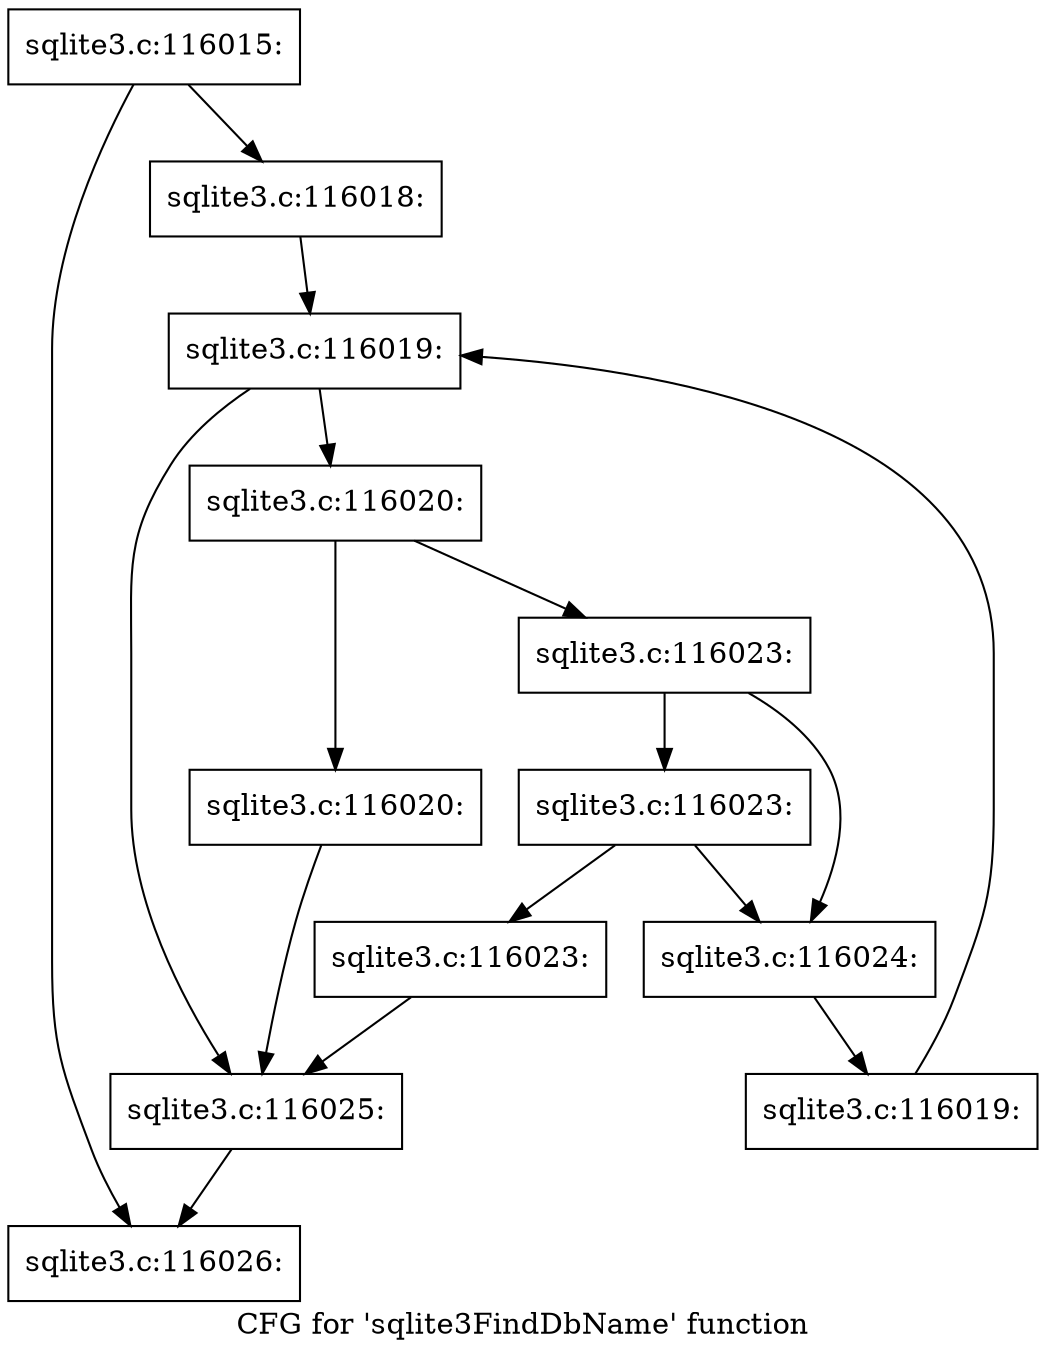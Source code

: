digraph "CFG for 'sqlite3FindDbName' function" {
	label="CFG for 'sqlite3FindDbName' function";

	Node0x55c0f658bd70 [shape=record,label="{sqlite3.c:116015:}"];
	Node0x55c0f658bd70 -> Node0x55c0f86dc780;
	Node0x55c0f658bd70 -> Node0x55c0f86dc7d0;
	Node0x55c0f86dc780 [shape=record,label="{sqlite3.c:116018:}"];
	Node0x55c0f86dc780 -> Node0x55c0f86dd650;
	Node0x55c0f86dd650 [shape=record,label="{sqlite3.c:116019:}"];
	Node0x55c0f86dd650 -> Node0x55c0f86dd870;
	Node0x55c0f86dd650 -> Node0x55c0f86dccb0;
	Node0x55c0f86dd870 [shape=record,label="{sqlite3.c:116020:}"];
	Node0x55c0f86dd870 -> Node0x55c0f86ddc80;
	Node0x55c0f86dd870 -> Node0x55c0f86ddcd0;
	Node0x55c0f86ddc80 [shape=record,label="{sqlite3.c:116020:}"];
	Node0x55c0f86ddc80 -> Node0x55c0f86dccb0;
	Node0x55c0f86ddcd0 [shape=record,label="{sqlite3.c:116023:}"];
	Node0x55c0f86ddcd0 -> Node0x55c0f86de420;
	Node0x55c0f86ddcd0 -> Node0x55c0f86de3d0;
	Node0x55c0f86de420 [shape=record,label="{sqlite3.c:116023:}"];
	Node0x55c0f86de420 -> Node0x55c0f86de380;
	Node0x55c0f86de420 -> Node0x55c0f86de3d0;
	Node0x55c0f86de380 [shape=record,label="{sqlite3.c:116023:}"];
	Node0x55c0f86de380 -> Node0x55c0f86dccb0;
	Node0x55c0f86de3d0 [shape=record,label="{sqlite3.c:116024:}"];
	Node0x55c0f86de3d0 -> Node0x55c0f86dd7e0;
	Node0x55c0f86dd7e0 [shape=record,label="{sqlite3.c:116019:}"];
	Node0x55c0f86dd7e0 -> Node0x55c0f86dd650;
	Node0x55c0f86dccb0 [shape=record,label="{sqlite3.c:116025:}"];
	Node0x55c0f86dccb0 -> Node0x55c0f86dc7d0;
	Node0x55c0f86dc7d0 [shape=record,label="{sqlite3.c:116026:}"];
}
